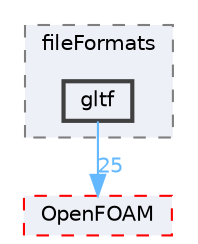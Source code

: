 digraph "src/fileFormats/gltf"
{
 // LATEX_PDF_SIZE
  bgcolor="transparent";
  edge [fontname=Helvetica,fontsize=10,labelfontname=Helvetica,labelfontsize=10];
  node [fontname=Helvetica,fontsize=10,shape=box,height=0.2,width=0.4];
  compound=true
  subgraph clusterdir_b05602f37bb521a7142c0a3e200b5f35 {
    graph [ bgcolor="#edf0f7", pencolor="grey50", label="fileFormats", fontname=Helvetica,fontsize=10 style="filled,dashed", URL="dir_b05602f37bb521a7142c0a3e200b5f35.html",tooltip=""]
  dir_d0fb2293190fe442e397e91f37a861e7 [label="gltf", fillcolor="#edf0f7", color="grey25", style="filled,bold", URL="dir_d0fb2293190fe442e397e91f37a861e7.html",tooltip=""];
  }
  dir_c5473ff19b20e6ec4dfe5c310b3778a8 [label="OpenFOAM", fillcolor="#edf0f7", color="red", style="filled,dashed", URL="dir_c5473ff19b20e6ec4dfe5c310b3778a8.html",tooltip=""];
  dir_d0fb2293190fe442e397e91f37a861e7->dir_c5473ff19b20e6ec4dfe5c310b3778a8 [headlabel="25", labeldistance=1.5 headhref="dir_001656_002695.html" href="dir_001656_002695.html" color="steelblue1" fontcolor="steelblue1"];
}
